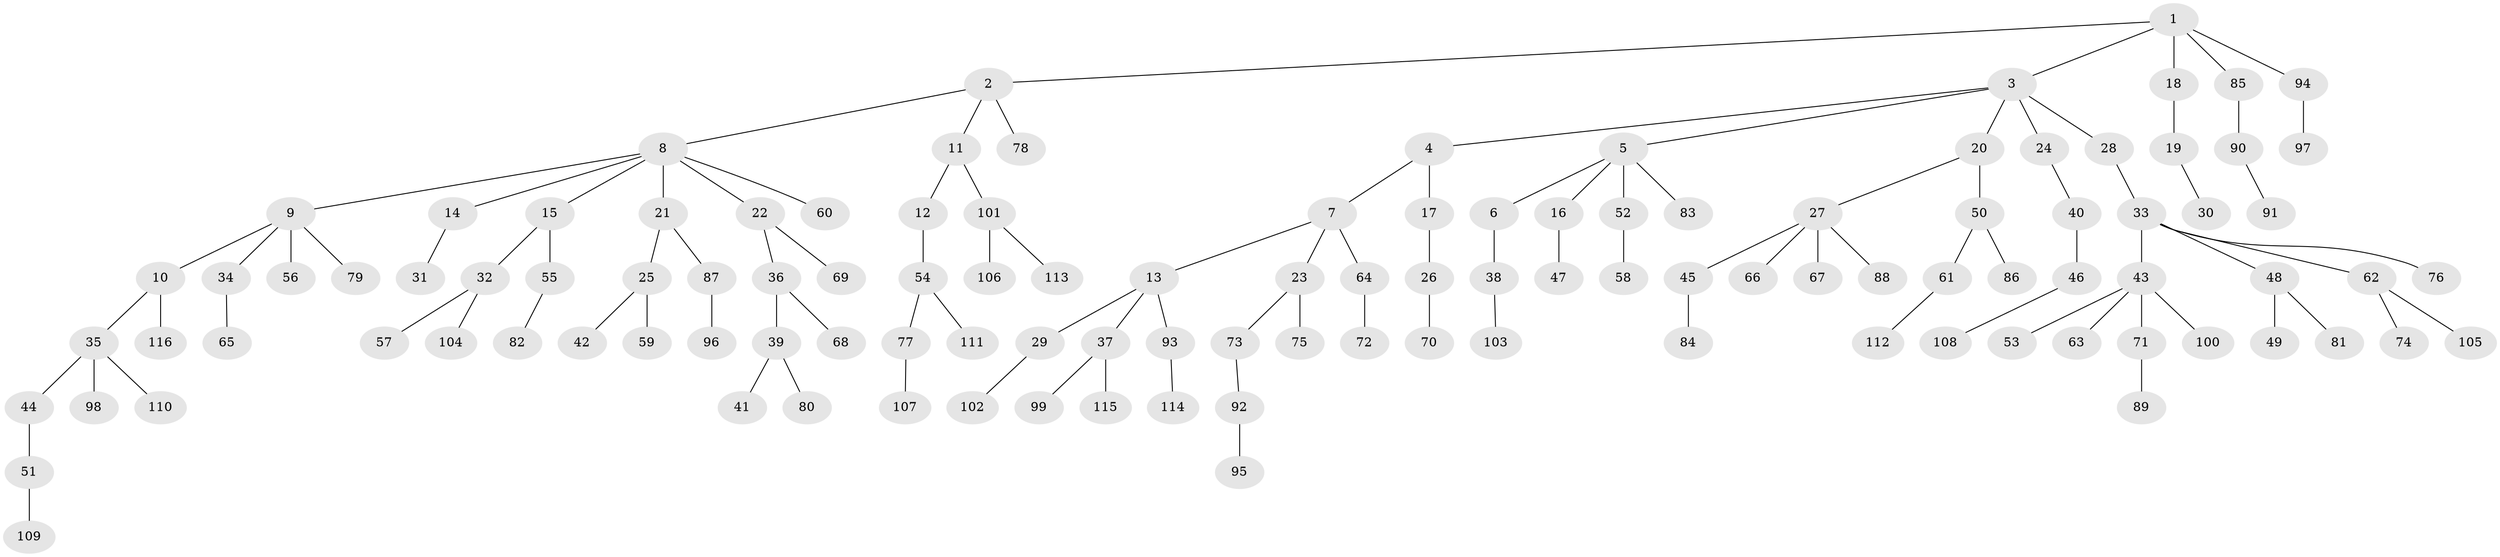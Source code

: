 // Generated by graph-tools (version 1.1) at 2025/26/03/09/25 03:26:27]
// undirected, 116 vertices, 115 edges
graph export_dot {
graph [start="1"]
  node [color=gray90,style=filled];
  1;
  2;
  3;
  4;
  5;
  6;
  7;
  8;
  9;
  10;
  11;
  12;
  13;
  14;
  15;
  16;
  17;
  18;
  19;
  20;
  21;
  22;
  23;
  24;
  25;
  26;
  27;
  28;
  29;
  30;
  31;
  32;
  33;
  34;
  35;
  36;
  37;
  38;
  39;
  40;
  41;
  42;
  43;
  44;
  45;
  46;
  47;
  48;
  49;
  50;
  51;
  52;
  53;
  54;
  55;
  56;
  57;
  58;
  59;
  60;
  61;
  62;
  63;
  64;
  65;
  66;
  67;
  68;
  69;
  70;
  71;
  72;
  73;
  74;
  75;
  76;
  77;
  78;
  79;
  80;
  81;
  82;
  83;
  84;
  85;
  86;
  87;
  88;
  89;
  90;
  91;
  92;
  93;
  94;
  95;
  96;
  97;
  98;
  99;
  100;
  101;
  102;
  103;
  104;
  105;
  106;
  107;
  108;
  109;
  110;
  111;
  112;
  113;
  114;
  115;
  116;
  1 -- 2;
  1 -- 3;
  1 -- 18;
  1 -- 85;
  1 -- 94;
  2 -- 8;
  2 -- 11;
  2 -- 78;
  3 -- 4;
  3 -- 5;
  3 -- 20;
  3 -- 24;
  3 -- 28;
  4 -- 7;
  4 -- 17;
  5 -- 6;
  5 -- 16;
  5 -- 52;
  5 -- 83;
  6 -- 38;
  7 -- 13;
  7 -- 23;
  7 -- 64;
  8 -- 9;
  8 -- 14;
  8 -- 15;
  8 -- 21;
  8 -- 22;
  8 -- 60;
  9 -- 10;
  9 -- 34;
  9 -- 56;
  9 -- 79;
  10 -- 35;
  10 -- 116;
  11 -- 12;
  11 -- 101;
  12 -- 54;
  13 -- 29;
  13 -- 37;
  13 -- 93;
  14 -- 31;
  15 -- 32;
  15 -- 55;
  16 -- 47;
  17 -- 26;
  18 -- 19;
  19 -- 30;
  20 -- 27;
  20 -- 50;
  21 -- 25;
  21 -- 87;
  22 -- 36;
  22 -- 69;
  23 -- 73;
  23 -- 75;
  24 -- 40;
  25 -- 42;
  25 -- 59;
  26 -- 70;
  27 -- 45;
  27 -- 66;
  27 -- 67;
  27 -- 88;
  28 -- 33;
  29 -- 102;
  32 -- 57;
  32 -- 104;
  33 -- 43;
  33 -- 48;
  33 -- 62;
  33 -- 76;
  34 -- 65;
  35 -- 44;
  35 -- 98;
  35 -- 110;
  36 -- 39;
  36 -- 68;
  37 -- 99;
  37 -- 115;
  38 -- 103;
  39 -- 41;
  39 -- 80;
  40 -- 46;
  43 -- 53;
  43 -- 63;
  43 -- 71;
  43 -- 100;
  44 -- 51;
  45 -- 84;
  46 -- 108;
  48 -- 49;
  48 -- 81;
  50 -- 61;
  50 -- 86;
  51 -- 109;
  52 -- 58;
  54 -- 77;
  54 -- 111;
  55 -- 82;
  61 -- 112;
  62 -- 74;
  62 -- 105;
  64 -- 72;
  71 -- 89;
  73 -- 92;
  77 -- 107;
  85 -- 90;
  87 -- 96;
  90 -- 91;
  92 -- 95;
  93 -- 114;
  94 -- 97;
  101 -- 106;
  101 -- 113;
}
